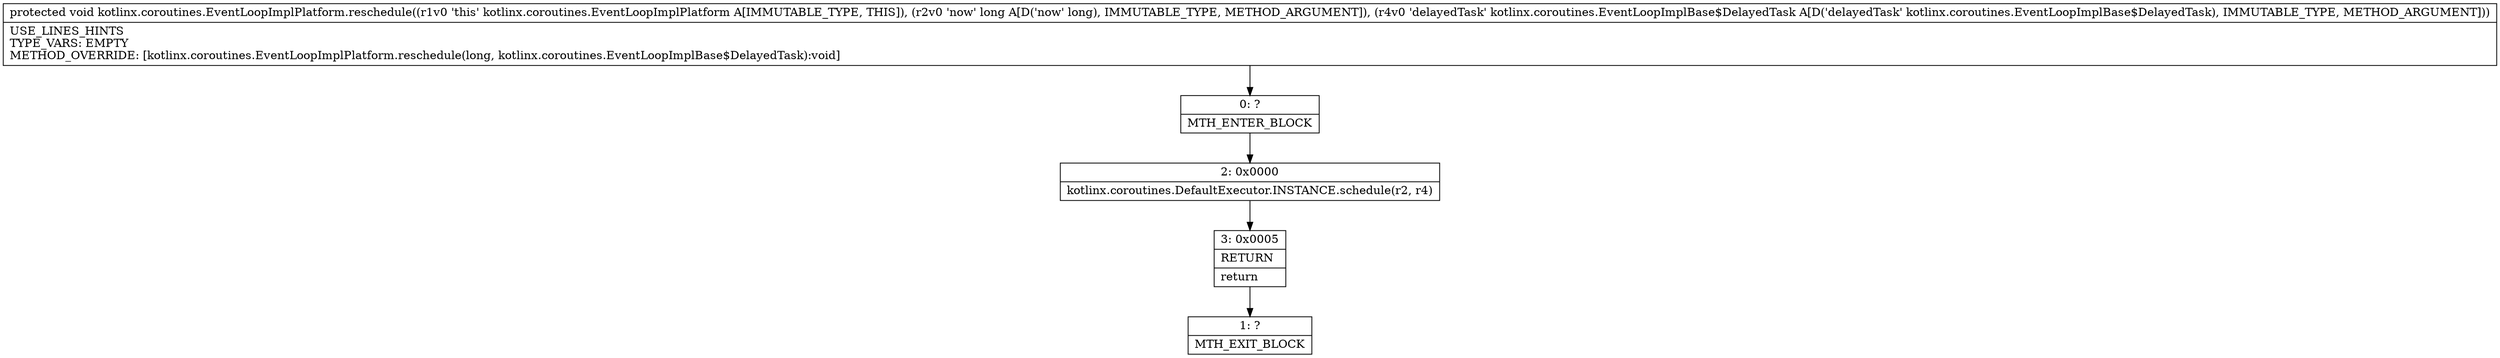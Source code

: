 digraph "CFG forkotlinx.coroutines.EventLoopImplPlatform.reschedule(JLkotlinx\/coroutines\/EventLoopImplBase$DelayedTask;)V" {
Node_0 [shape=record,label="{0\:\ ?|MTH_ENTER_BLOCK\l}"];
Node_2 [shape=record,label="{2\:\ 0x0000|kotlinx.coroutines.DefaultExecutor.INSTANCE.schedule(r2, r4)\l}"];
Node_3 [shape=record,label="{3\:\ 0x0005|RETURN\l|return\l}"];
Node_1 [shape=record,label="{1\:\ ?|MTH_EXIT_BLOCK\l}"];
MethodNode[shape=record,label="{protected void kotlinx.coroutines.EventLoopImplPlatform.reschedule((r1v0 'this' kotlinx.coroutines.EventLoopImplPlatform A[IMMUTABLE_TYPE, THIS]), (r2v0 'now' long A[D('now' long), IMMUTABLE_TYPE, METHOD_ARGUMENT]), (r4v0 'delayedTask' kotlinx.coroutines.EventLoopImplBase$DelayedTask A[D('delayedTask' kotlinx.coroutines.EventLoopImplBase$DelayedTask), IMMUTABLE_TYPE, METHOD_ARGUMENT]))  | USE_LINES_HINTS\lTYPE_VARS: EMPTY\lMETHOD_OVERRIDE: [kotlinx.coroutines.EventLoopImplPlatform.reschedule(long, kotlinx.coroutines.EventLoopImplBase$DelayedTask):void]\l}"];
MethodNode -> Node_0;Node_0 -> Node_2;
Node_2 -> Node_3;
Node_3 -> Node_1;
}

